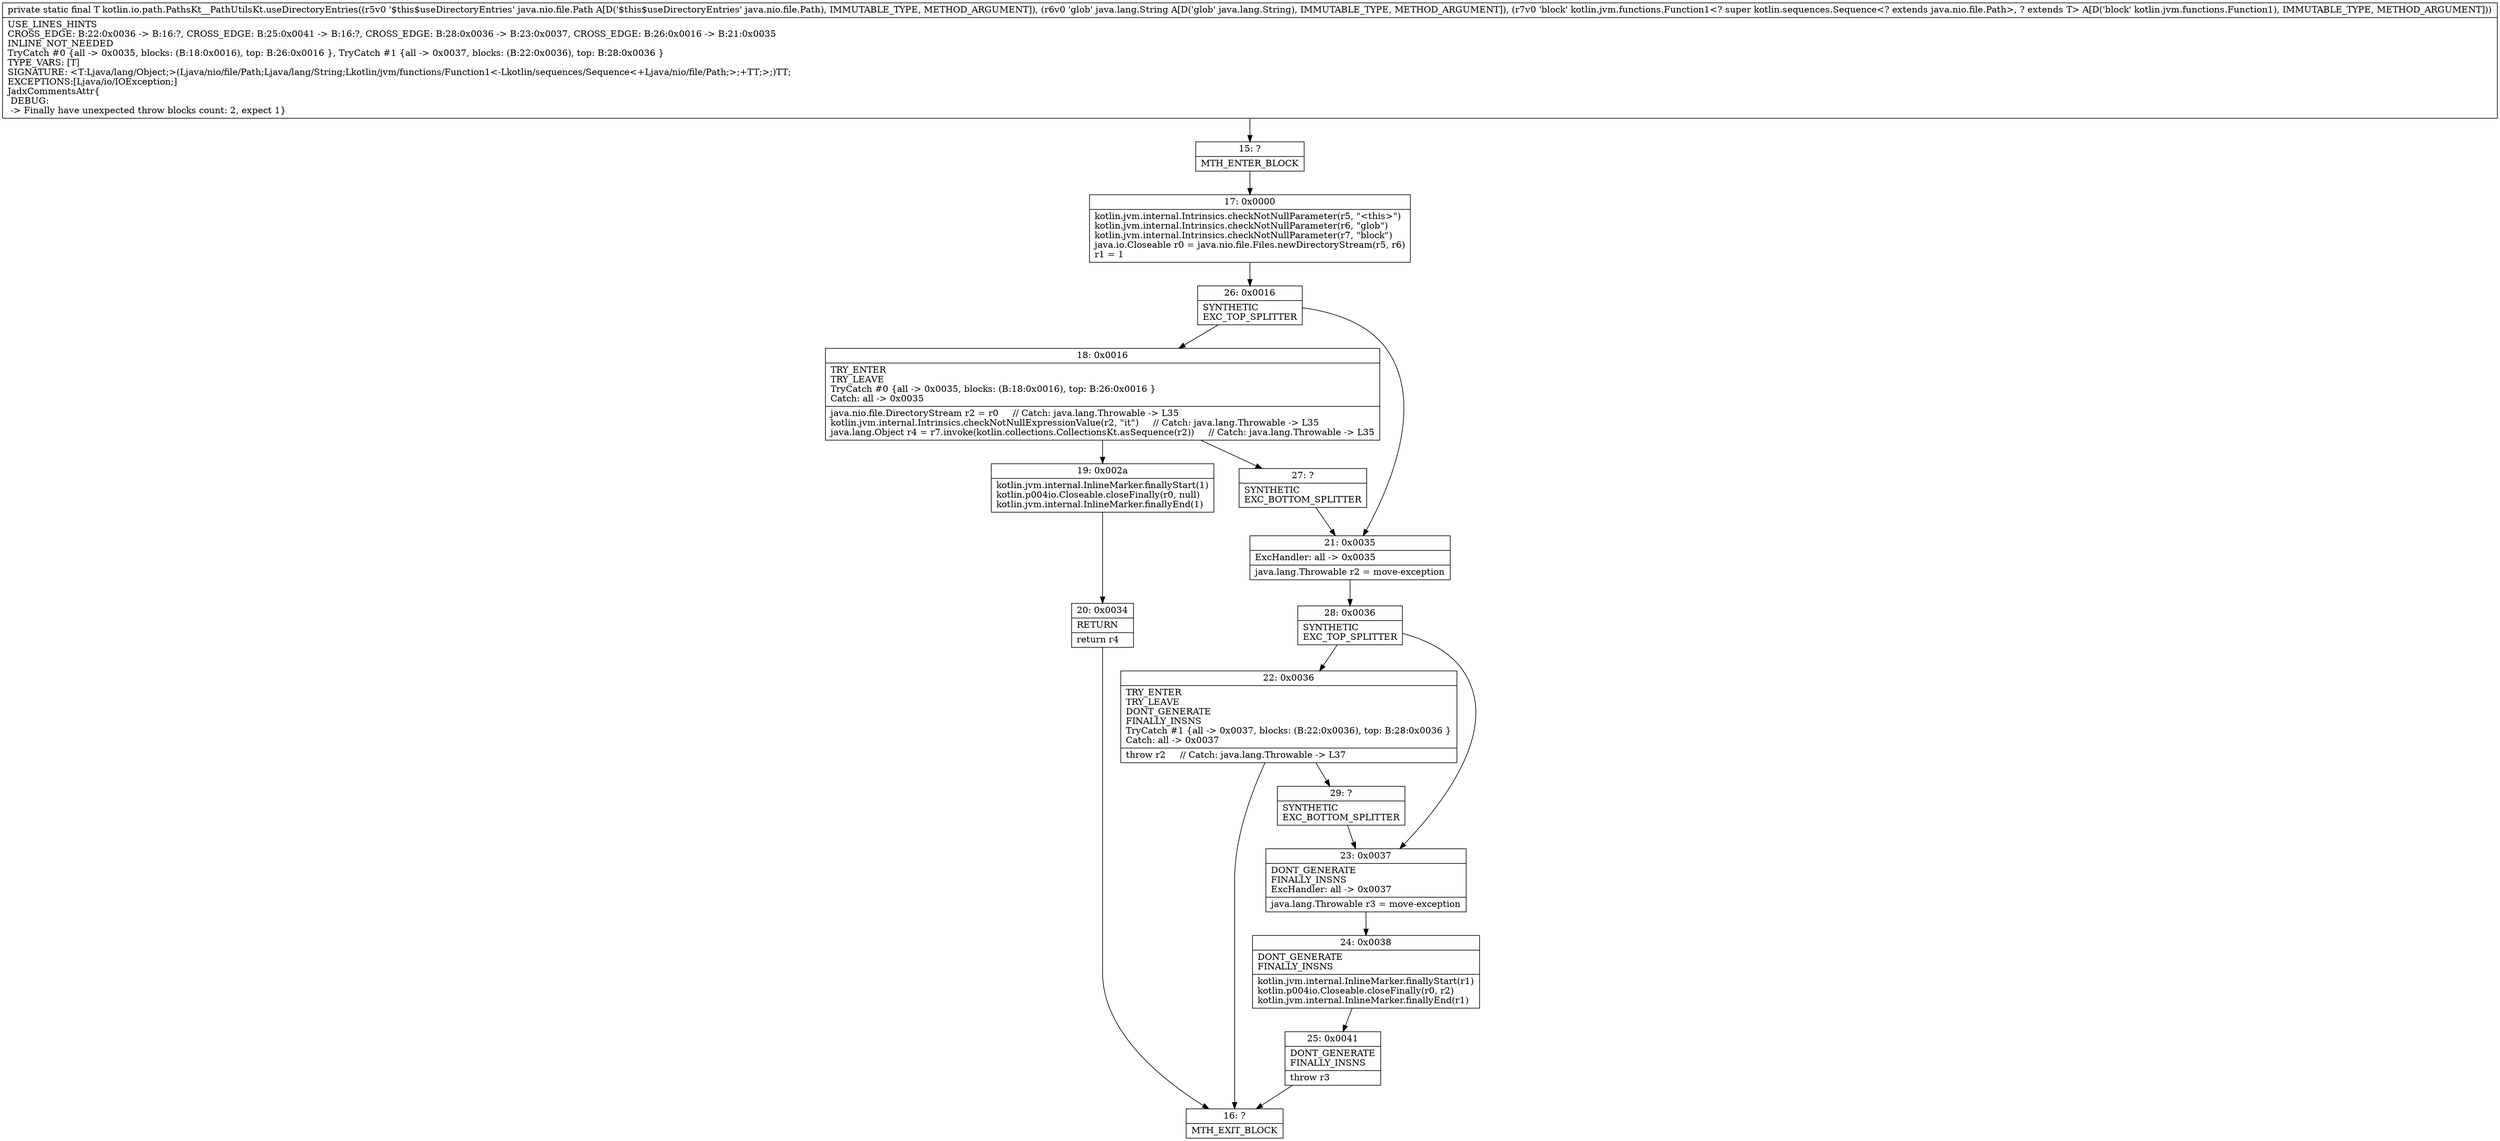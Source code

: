 digraph "CFG forkotlin.io.path.PathsKt__PathUtilsKt.useDirectoryEntries(Ljava\/nio\/file\/Path;Ljava\/lang\/String;Lkotlin\/jvm\/functions\/Function1;)Ljava\/lang\/Object;" {
Node_15 [shape=record,label="{15\:\ ?|MTH_ENTER_BLOCK\l}"];
Node_17 [shape=record,label="{17\:\ 0x0000|kotlin.jvm.internal.Intrinsics.checkNotNullParameter(r5, \"\<this\>\")\lkotlin.jvm.internal.Intrinsics.checkNotNullParameter(r6, \"glob\")\lkotlin.jvm.internal.Intrinsics.checkNotNullParameter(r7, \"block\")\ljava.io.Closeable r0 = java.nio.file.Files.newDirectoryStream(r5, r6)\lr1 = 1\l}"];
Node_26 [shape=record,label="{26\:\ 0x0016|SYNTHETIC\lEXC_TOP_SPLITTER\l}"];
Node_18 [shape=record,label="{18\:\ 0x0016|TRY_ENTER\lTRY_LEAVE\lTryCatch #0 \{all \-\> 0x0035, blocks: (B:18:0x0016), top: B:26:0x0016 \}\lCatch: all \-\> 0x0035\l|java.nio.file.DirectoryStream r2 = r0     \/\/ Catch: java.lang.Throwable \-\> L35\lkotlin.jvm.internal.Intrinsics.checkNotNullExpressionValue(r2, \"it\")     \/\/ Catch: java.lang.Throwable \-\> L35\ljava.lang.Object r4 = r7.invoke(kotlin.collections.CollectionsKt.asSequence(r2))     \/\/ Catch: java.lang.Throwable \-\> L35\l}"];
Node_19 [shape=record,label="{19\:\ 0x002a|kotlin.jvm.internal.InlineMarker.finallyStart(1)\lkotlin.p004io.Closeable.closeFinally(r0, null)\lkotlin.jvm.internal.InlineMarker.finallyEnd(1)\l}"];
Node_20 [shape=record,label="{20\:\ 0x0034|RETURN\l|return r4\l}"];
Node_16 [shape=record,label="{16\:\ ?|MTH_EXIT_BLOCK\l}"];
Node_27 [shape=record,label="{27\:\ ?|SYNTHETIC\lEXC_BOTTOM_SPLITTER\l}"];
Node_21 [shape=record,label="{21\:\ 0x0035|ExcHandler: all \-\> 0x0035\l|java.lang.Throwable r2 = move\-exception\l}"];
Node_28 [shape=record,label="{28\:\ 0x0036|SYNTHETIC\lEXC_TOP_SPLITTER\l}"];
Node_22 [shape=record,label="{22\:\ 0x0036|TRY_ENTER\lTRY_LEAVE\lDONT_GENERATE\lFINALLY_INSNS\lTryCatch #1 \{all \-\> 0x0037, blocks: (B:22:0x0036), top: B:28:0x0036 \}\lCatch: all \-\> 0x0037\l|throw r2     \/\/ Catch: java.lang.Throwable \-\> L37\l}"];
Node_29 [shape=record,label="{29\:\ ?|SYNTHETIC\lEXC_BOTTOM_SPLITTER\l}"];
Node_23 [shape=record,label="{23\:\ 0x0037|DONT_GENERATE\lFINALLY_INSNS\lExcHandler: all \-\> 0x0037\l|java.lang.Throwable r3 = move\-exception\l}"];
Node_24 [shape=record,label="{24\:\ 0x0038|DONT_GENERATE\lFINALLY_INSNS\l|kotlin.jvm.internal.InlineMarker.finallyStart(r1)\lkotlin.p004io.Closeable.closeFinally(r0, r2)\lkotlin.jvm.internal.InlineMarker.finallyEnd(r1)\l}"];
Node_25 [shape=record,label="{25\:\ 0x0041|DONT_GENERATE\lFINALLY_INSNS\l|throw r3\l}"];
MethodNode[shape=record,label="{private static final T kotlin.io.path.PathsKt__PathUtilsKt.useDirectoryEntries((r5v0 '$this$useDirectoryEntries' java.nio.file.Path A[D('$this$useDirectoryEntries' java.nio.file.Path), IMMUTABLE_TYPE, METHOD_ARGUMENT]), (r6v0 'glob' java.lang.String A[D('glob' java.lang.String), IMMUTABLE_TYPE, METHOD_ARGUMENT]), (r7v0 'block' kotlin.jvm.functions.Function1\<? super kotlin.sequences.Sequence\<? extends java.nio.file.Path\>, ? extends T\> A[D('block' kotlin.jvm.functions.Function1), IMMUTABLE_TYPE, METHOD_ARGUMENT]))  | USE_LINES_HINTS\lCROSS_EDGE: B:22:0x0036 \-\> B:16:?, CROSS_EDGE: B:25:0x0041 \-\> B:16:?, CROSS_EDGE: B:28:0x0036 \-\> B:23:0x0037, CROSS_EDGE: B:26:0x0016 \-\> B:21:0x0035\lINLINE_NOT_NEEDED\lTryCatch #0 \{all \-\> 0x0035, blocks: (B:18:0x0016), top: B:26:0x0016 \}, TryCatch #1 \{all \-\> 0x0037, blocks: (B:22:0x0036), top: B:28:0x0036 \}\lTYPE_VARS: [T]\lSIGNATURE: \<T:Ljava\/lang\/Object;\>(Ljava\/nio\/file\/Path;Ljava\/lang\/String;Lkotlin\/jvm\/functions\/Function1\<\-Lkotlin\/sequences\/Sequence\<+Ljava\/nio\/file\/Path;\>;+TT;\>;)TT;\lEXCEPTIONS:[Ljava\/io\/IOException;]\lJadxCommentsAttr\{\l DEBUG: \l \-\> Finally have unexpected throw blocks count: 2, expect 1\}\l}"];
MethodNode -> Node_15;Node_15 -> Node_17;
Node_17 -> Node_26;
Node_26 -> Node_18;
Node_26 -> Node_21;
Node_18 -> Node_19;
Node_18 -> Node_27;
Node_19 -> Node_20;
Node_20 -> Node_16;
Node_27 -> Node_21;
Node_21 -> Node_28;
Node_28 -> Node_22;
Node_28 -> Node_23;
Node_22 -> Node_16;
Node_22 -> Node_29;
Node_29 -> Node_23;
Node_23 -> Node_24;
Node_24 -> Node_25;
Node_25 -> Node_16;
}

